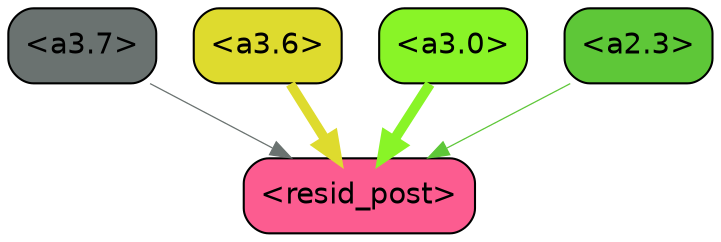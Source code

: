 strict digraph "" {
	graph [bgcolor=transparent,
		layout=dot,
		overlap=false,
		splines=true
	];
	"<a3.7>"	[color=black,
		fillcolor="#6a7270",
		fontname=Helvetica,
		shape=box,
		style="filled, rounded"];
	"<resid_post>"	[color=black,
		fillcolor="#fc5c90",
		fontname=Helvetica,
		shape=box,
		style="filled, rounded"];
	"<a3.7>" -> "<resid_post>"	[color="#6a7270",
		penwidth=0.6];
	"<a3.6>"	[color=black,
		fillcolor="#dedb2e",
		fontname=Helvetica,
		shape=box,
		style="filled, rounded"];
	"<a3.6>" -> "<resid_post>"	[color="#dedb2e",
		penwidth=4.751592040061951];
	"<a3.0>"	[color=black,
		fillcolor="#89f427",
		fontname=Helvetica,
		shape=box,
		style="filled, rounded"];
	"<a3.0>" -> "<resid_post>"	[color="#89f427",
		penwidth=4.904066681861877];
	"<a2.3>"	[color=black,
		fillcolor="#5ec738",
		fontname=Helvetica,
		shape=box,
		style="filled, rounded"];
	"<a2.3>" -> "<resid_post>"	[color="#5ec738",
		penwidth=0.6];
}
